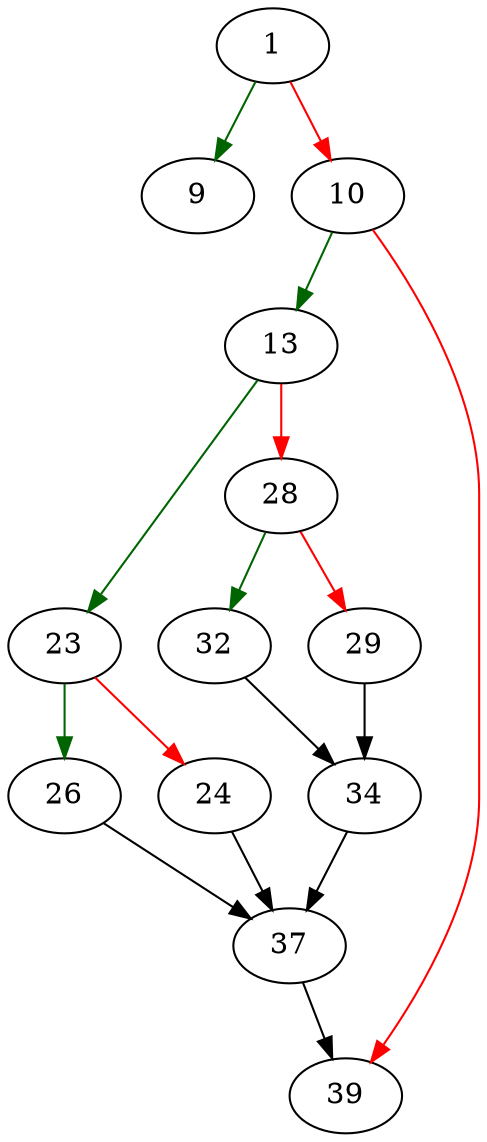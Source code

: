 strict digraph "wrapf" {
	// Node definitions.
	1 [entry=true];
	9;
	10;
	13;
	39;
	23;
	28;
	26;
	24;
	37;
	32;
	29;
	34;

	// Edge definitions.
	1 -> 9 [
		color=darkgreen
		cond=true
	];
	1 -> 10 [
		color=red
		cond=false
	];
	10 -> 13 [
		color=darkgreen
		cond=true
	];
	10 -> 39 [
		color=red
		cond=false
	];
	13 -> 23 [
		color=darkgreen
		cond=true
	];
	13 -> 28 [
		color=red
		cond=false
	];
	23 -> 26 [
		color=darkgreen
		cond=true
	];
	23 -> 24 [
		color=red
		cond=false
	];
	28 -> 32 [
		color=darkgreen
		cond=true
	];
	28 -> 29 [
		color=red
		cond=false
	];
	26 -> 37;
	24 -> 37;
	37 -> 39;
	32 -> 34;
	29 -> 34;
	34 -> 37;
}